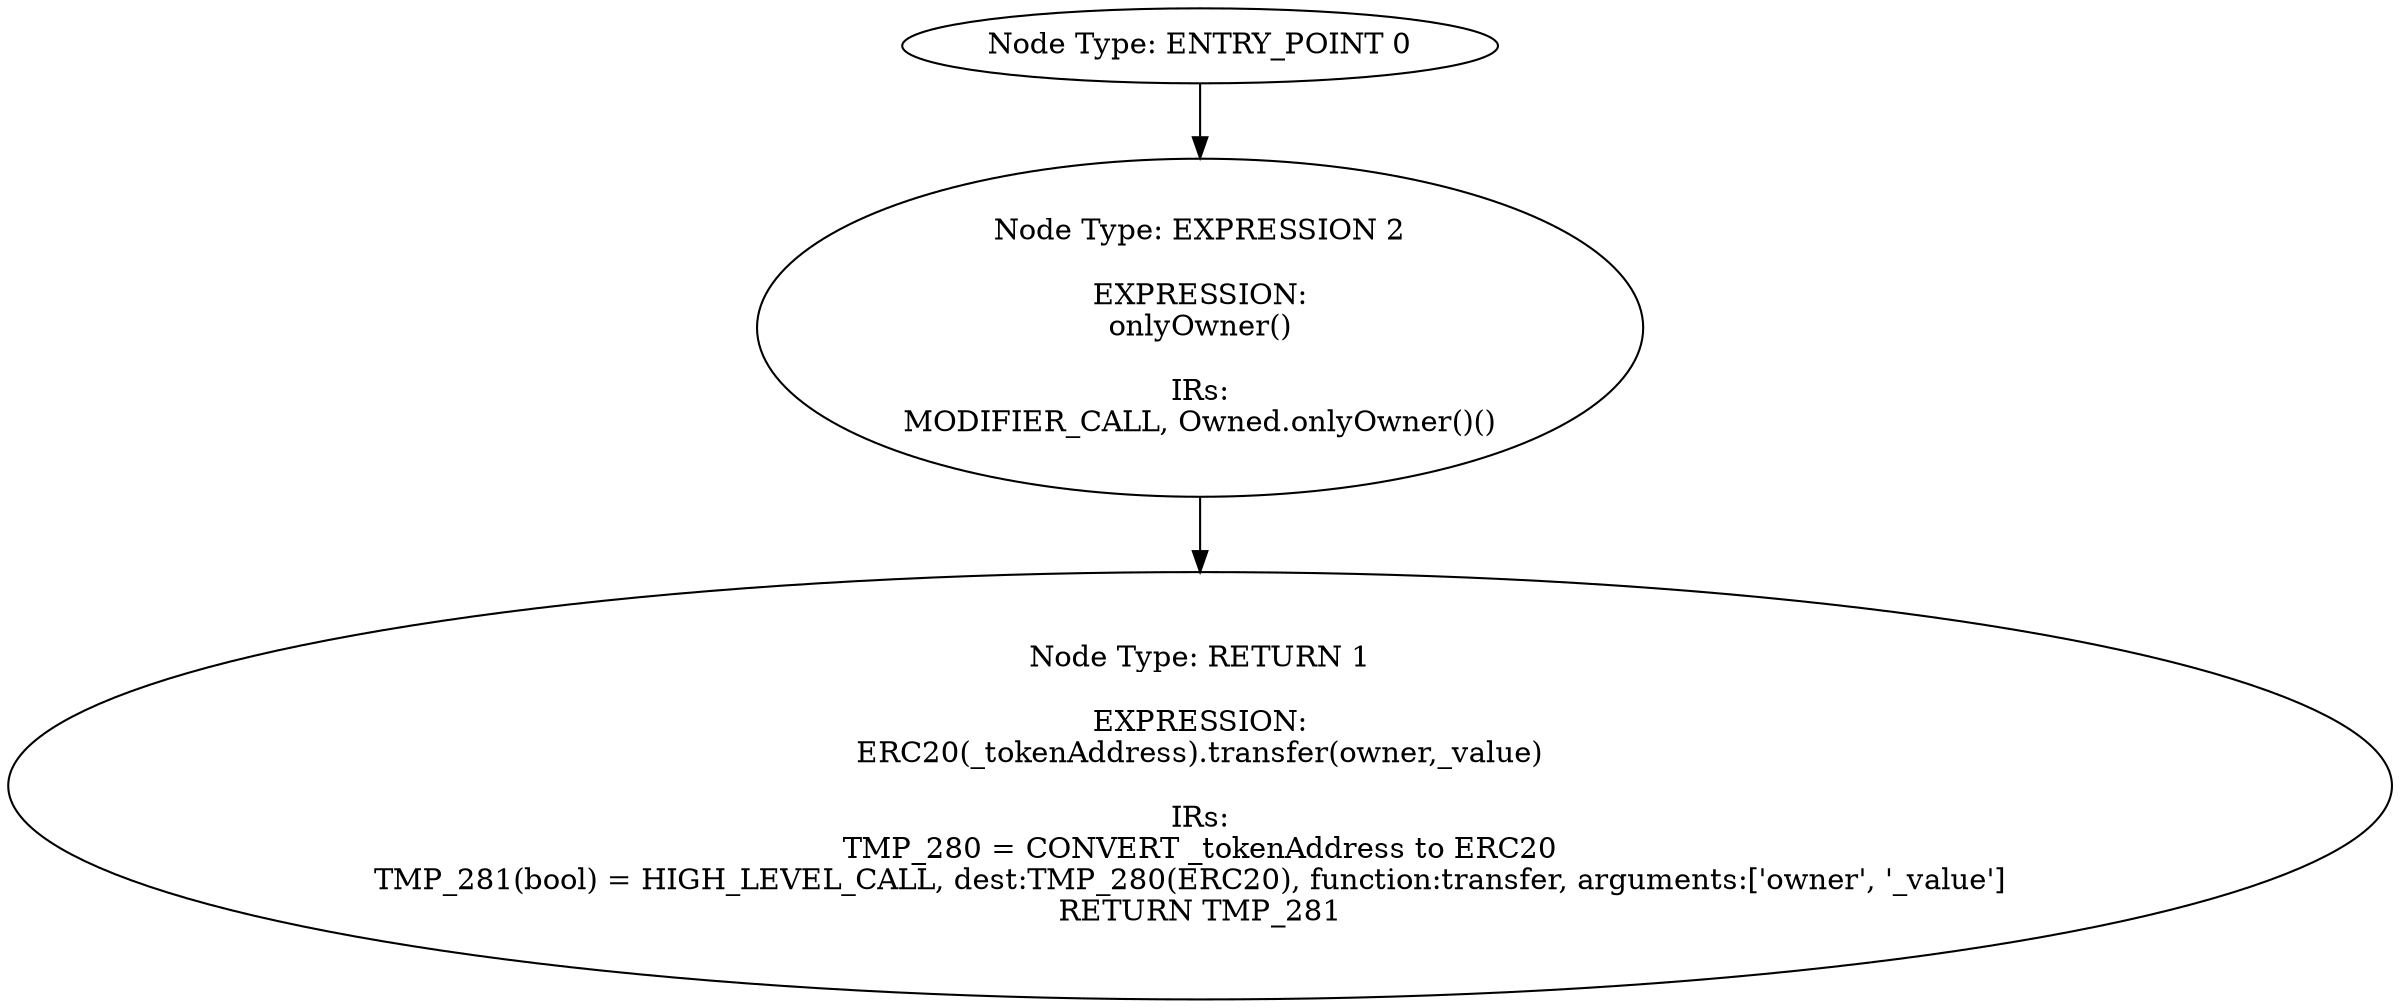 digraph{
0[label="Node Type: ENTRY_POINT 0
"];
0->2;
1[label="Node Type: RETURN 1

EXPRESSION:
ERC20(_tokenAddress).transfer(owner,_value)

IRs:
TMP_280 = CONVERT _tokenAddress to ERC20
TMP_281(bool) = HIGH_LEVEL_CALL, dest:TMP_280(ERC20), function:transfer, arguments:['owner', '_value']  
RETURN TMP_281"];
2[label="Node Type: EXPRESSION 2

EXPRESSION:
onlyOwner()

IRs:
MODIFIER_CALL, Owned.onlyOwner()()"];
2->1;
}
